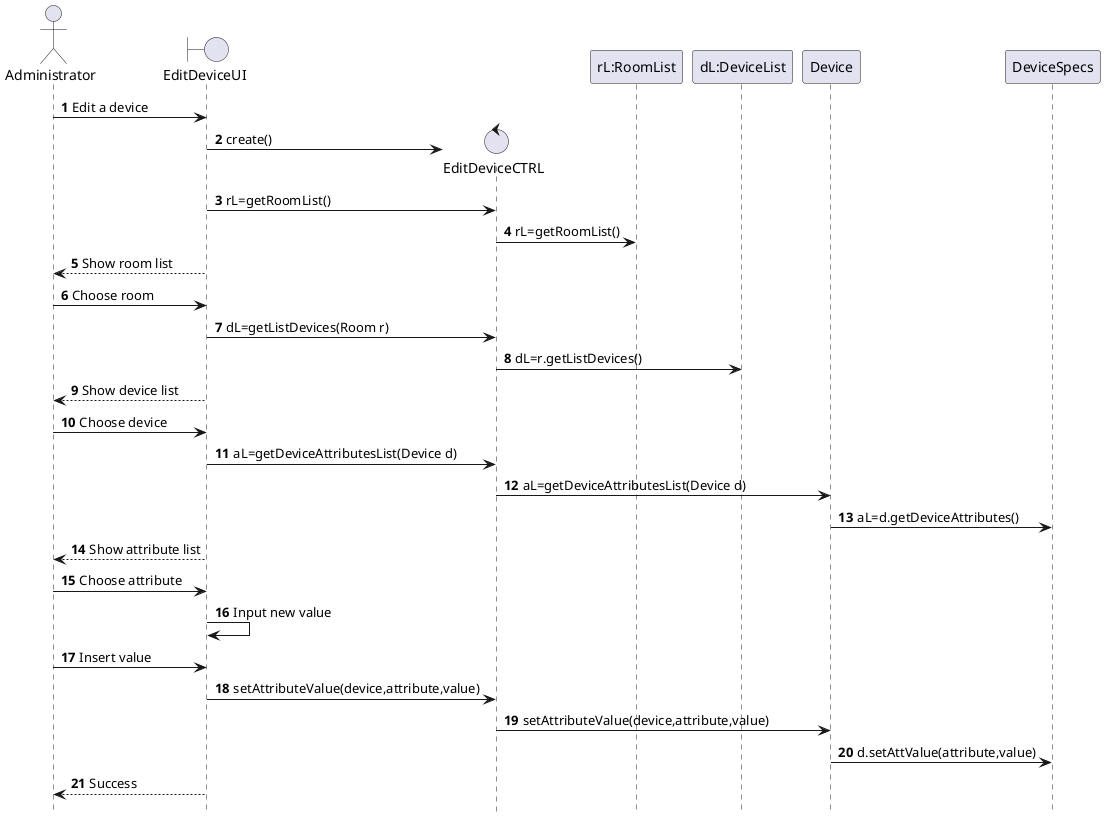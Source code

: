 @startuml
autonumber
hidefootbox
actor Administrator
boundary EditDeviceUI
control EditDeviceCTRL

Administrator -> EditDeviceUI: Edit a device
create EditDeviceCTRL
EditDeviceUI -> EditDeviceCTRL: create()
EditDeviceUI -> EditDeviceCTRL: rL=getRoomList()
EditDeviceCTRL -> "rL:RoomList": rL=getRoomList()
Administrator <-- EditDeviceUI: Show room list
Administrator -> EditDeviceUI: Choose room
EditDeviceUI -> EditDeviceCTRL: dL=getListDevices(Room r)
EditDeviceCTRL -> "dL:DeviceList": dL=r.getListDevices()
Administrator <-- EditDeviceUI: Show device list
Administrator -> EditDeviceUI: Choose device
EditDeviceUI -> EditDeviceCTRL: aL=getDeviceAttributesList(Device d)
EditDeviceCTRL -> Device: aL=getDeviceAttributesList(Device d)
Device -> DeviceSpecs: aL=d.getDeviceAttributes()
Administrator <-- EditDeviceUI: Show attribute list
Administrator -> EditDeviceUI: Choose attribute
EditDeviceUI ->EditDeviceUI: Input new value
Administrator -> EditDeviceUI: Insert value
EditDeviceUI -> EditDeviceCTRL: setAttributeValue(device,attribute,value)
EditDeviceCTRL -> Device: setAttributeValue(device,attribute,value)
Device -> DeviceSpecs: d.setAttValue(attribute,value)
Administrator <-- EditDeviceUI: Success
@enduml